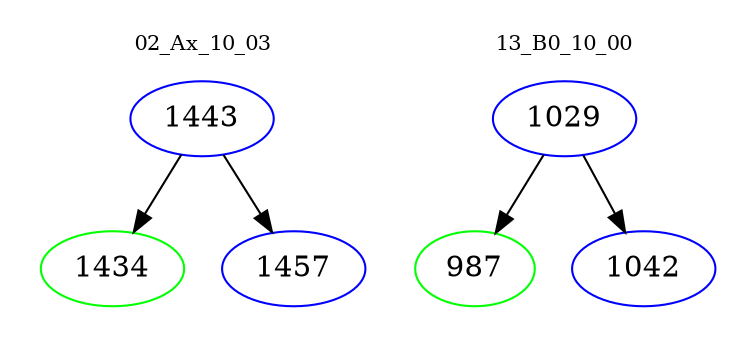 digraph{
subgraph cluster_0 {
color = white
label = "02_Ax_10_03";
fontsize=10;
T0_1443 [label="1443", color="blue"]
T0_1443 -> T0_1434 [color="black"]
T0_1434 [label="1434", color="green"]
T0_1443 -> T0_1457 [color="black"]
T0_1457 [label="1457", color="blue"]
}
subgraph cluster_1 {
color = white
label = "13_B0_10_00";
fontsize=10;
T1_1029 [label="1029", color="blue"]
T1_1029 -> T1_987 [color="black"]
T1_987 [label="987", color="green"]
T1_1029 -> T1_1042 [color="black"]
T1_1042 [label="1042", color="blue"]
}
}
